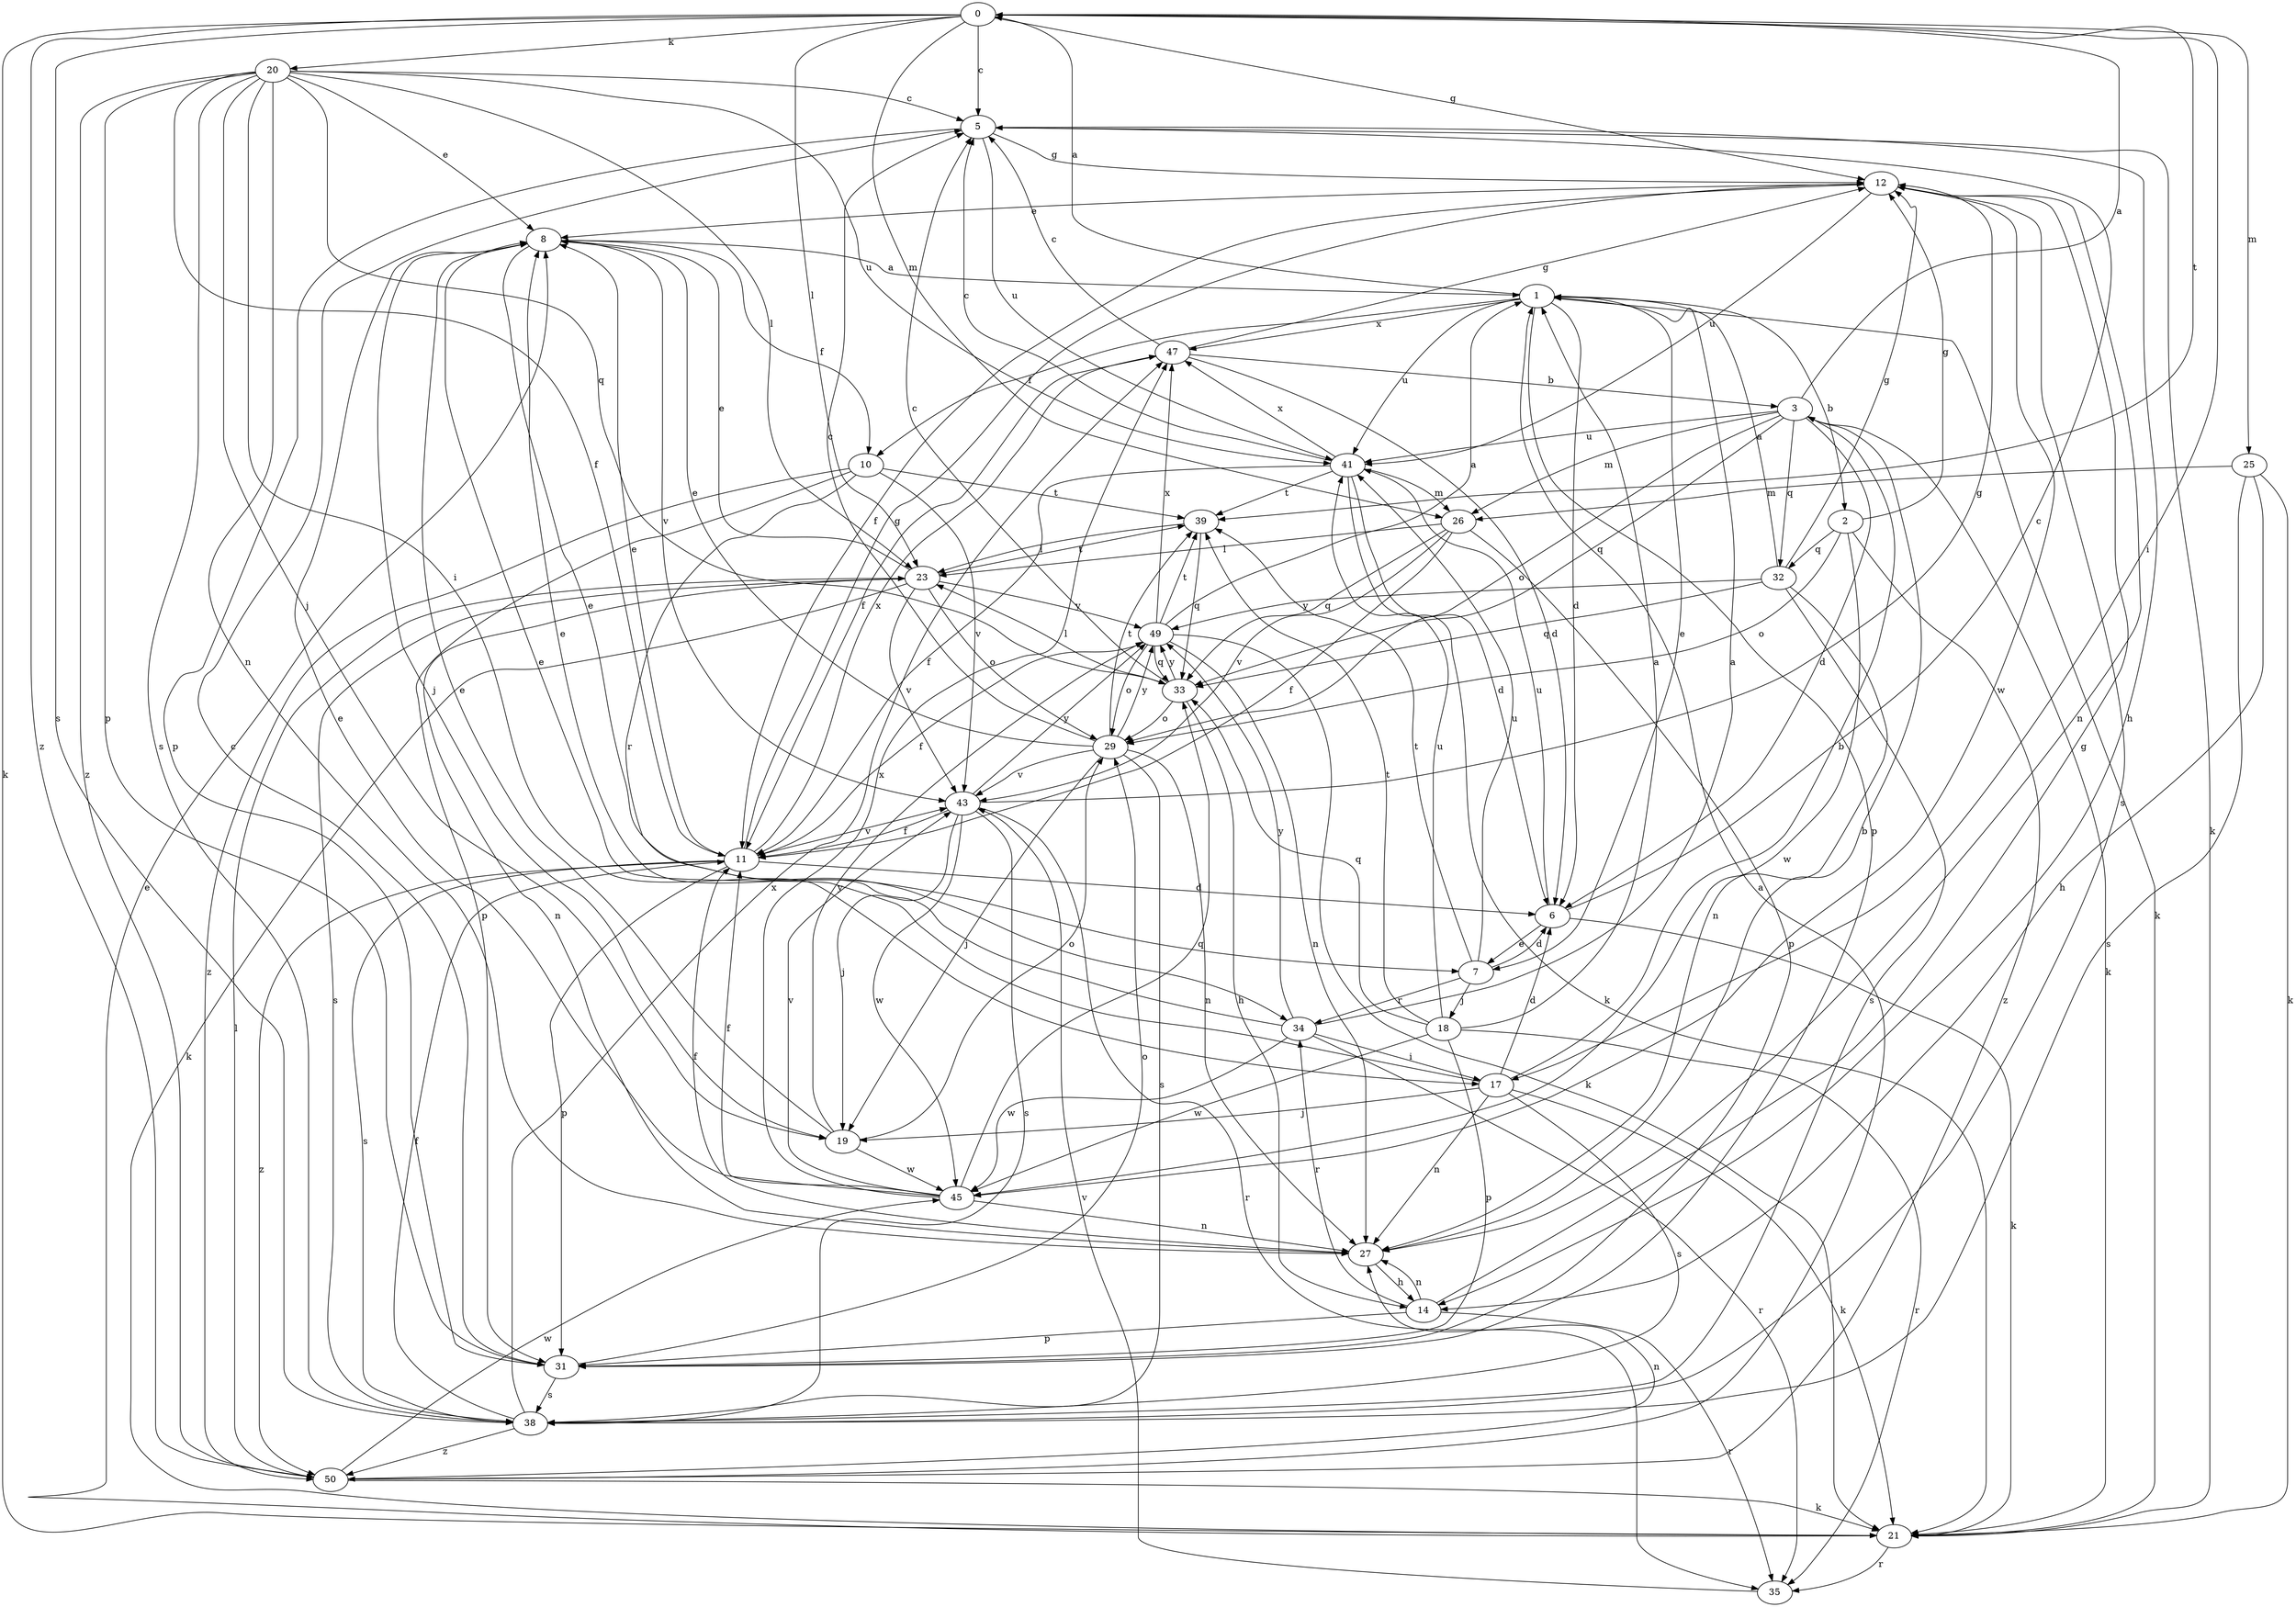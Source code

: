 strict digraph  {
0;
1;
2;
3;
5;
6;
7;
8;
10;
11;
12;
14;
17;
18;
19;
20;
21;
23;
25;
26;
27;
29;
31;
32;
33;
34;
35;
38;
39;
41;
43;
45;
47;
49;
50;
0 -> 5  [label=c];
0 -> 12  [label=g];
0 -> 17  [label=i];
0 -> 20  [label=k];
0 -> 21  [label=k];
0 -> 23  [label=l];
0 -> 25  [label=m];
0 -> 26  [label=m];
0 -> 38  [label=s];
0 -> 39  [label=t];
0 -> 50  [label=z];
1 -> 0  [label=a];
1 -> 2  [label=b];
1 -> 6  [label=d];
1 -> 7  [label=e];
1 -> 10  [label=f];
1 -> 21  [label=k];
1 -> 31  [label=p];
1 -> 41  [label=u];
1 -> 47  [label=x];
2 -> 12  [label=g];
2 -> 29  [label=o];
2 -> 32  [label=q];
2 -> 45  [label=w];
2 -> 50  [label=z];
3 -> 0  [label=a];
3 -> 6  [label=d];
3 -> 21  [label=k];
3 -> 26  [label=m];
3 -> 29  [label=o];
3 -> 32  [label=q];
3 -> 33  [label=q];
3 -> 41  [label=u];
5 -> 12  [label=g];
5 -> 14  [label=h];
5 -> 21  [label=k];
5 -> 31  [label=p];
5 -> 41  [label=u];
6 -> 5  [label=c];
6 -> 7  [label=e];
6 -> 21  [label=k];
6 -> 41  [label=u];
7 -> 6  [label=d];
7 -> 18  [label=j];
7 -> 34  [label=r];
7 -> 39  [label=t];
7 -> 41  [label=u];
8 -> 1  [label=a];
8 -> 7  [label=e];
8 -> 10  [label=f];
8 -> 19  [label=j];
8 -> 43  [label=v];
10 -> 31  [label=p];
10 -> 34  [label=r];
10 -> 39  [label=t];
10 -> 43  [label=v];
10 -> 50  [label=z];
11 -> 6  [label=d];
11 -> 8  [label=e];
11 -> 12  [label=g];
11 -> 31  [label=p];
11 -> 38  [label=s];
11 -> 43  [label=v];
11 -> 47  [label=x];
11 -> 50  [label=z];
12 -> 8  [label=e];
12 -> 11  [label=f];
12 -> 27  [label=n];
12 -> 38  [label=s];
12 -> 41  [label=u];
12 -> 45  [label=w];
14 -> 12  [label=g];
14 -> 27  [label=n];
14 -> 31  [label=p];
14 -> 34  [label=r];
14 -> 35  [label=r];
17 -> 3  [label=b];
17 -> 6  [label=d];
17 -> 8  [label=e];
17 -> 19  [label=j];
17 -> 21  [label=k];
17 -> 27  [label=n];
17 -> 38  [label=s];
18 -> 1  [label=a];
18 -> 31  [label=p];
18 -> 33  [label=q];
18 -> 35  [label=r];
18 -> 39  [label=t];
18 -> 41  [label=u];
18 -> 45  [label=w];
19 -> 8  [label=e];
19 -> 29  [label=o];
19 -> 45  [label=w];
19 -> 49  [label=y];
20 -> 5  [label=c];
20 -> 8  [label=e];
20 -> 11  [label=f];
20 -> 17  [label=i];
20 -> 19  [label=j];
20 -> 23  [label=l];
20 -> 27  [label=n];
20 -> 31  [label=p];
20 -> 33  [label=q];
20 -> 38  [label=s];
20 -> 41  [label=u];
20 -> 50  [label=z];
21 -> 8  [label=e];
21 -> 35  [label=r];
23 -> 8  [label=e];
23 -> 21  [label=k];
23 -> 27  [label=n];
23 -> 29  [label=o];
23 -> 38  [label=s];
23 -> 39  [label=t];
23 -> 43  [label=v];
23 -> 49  [label=y];
25 -> 14  [label=h];
25 -> 21  [label=k];
25 -> 26  [label=m];
25 -> 38  [label=s];
26 -> 11  [label=f];
26 -> 23  [label=l];
26 -> 31  [label=p];
26 -> 33  [label=q];
26 -> 43  [label=v];
27 -> 3  [label=b];
27 -> 11  [label=f];
27 -> 14  [label=h];
29 -> 5  [label=c];
29 -> 8  [label=e];
29 -> 19  [label=j];
29 -> 27  [label=n];
29 -> 38  [label=s];
29 -> 39  [label=t];
29 -> 43  [label=v];
29 -> 49  [label=y];
31 -> 5  [label=c];
31 -> 29  [label=o];
31 -> 38  [label=s];
32 -> 1  [label=a];
32 -> 12  [label=g];
32 -> 27  [label=n];
32 -> 33  [label=q];
32 -> 38  [label=s];
32 -> 49  [label=y];
33 -> 5  [label=c];
33 -> 14  [label=h];
33 -> 23  [label=l];
33 -> 29  [label=o];
33 -> 49  [label=y];
34 -> 1  [label=a];
34 -> 8  [label=e];
34 -> 17  [label=i];
34 -> 35  [label=r];
34 -> 45  [label=w];
34 -> 49  [label=y];
35 -> 43  [label=v];
38 -> 11  [label=f];
38 -> 47  [label=x];
38 -> 50  [label=z];
39 -> 23  [label=l];
39 -> 33  [label=q];
41 -> 5  [label=c];
41 -> 6  [label=d];
41 -> 11  [label=f];
41 -> 21  [label=k];
41 -> 26  [label=m];
41 -> 39  [label=t];
41 -> 47  [label=x];
43 -> 11  [label=f];
43 -> 12  [label=g];
43 -> 19  [label=j];
43 -> 35  [label=r];
43 -> 38  [label=s];
43 -> 45  [label=w];
43 -> 49  [label=y];
45 -> 8  [label=e];
45 -> 11  [label=f];
45 -> 27  [label=n];
45 -> 33  [label=q];
45 -> 43  [label=v];
45 -> 47  [label=x];
47 -> 3  [label=b];
47 -> 5  [label=c];
47 -> 6  [label=d];
47 -> 11  [label=f];
47 -> 12  [label=g];
49 -> 1  [label=a];
49 -> 11  [label=f];
49 -> 21  [label=k];
49 -> 27  [label=n];
49 -> 29  [label=o];
49 -> 33  [label=q];
49 -> 39  [label=t];
49 -> 47  [label=x];
50 -> 1  [label=a];
50 -> 21  [label=k];
50 -> 23  [label=l];
50 -> 27  [label=n];
50 -> 45  [label=w];
}
